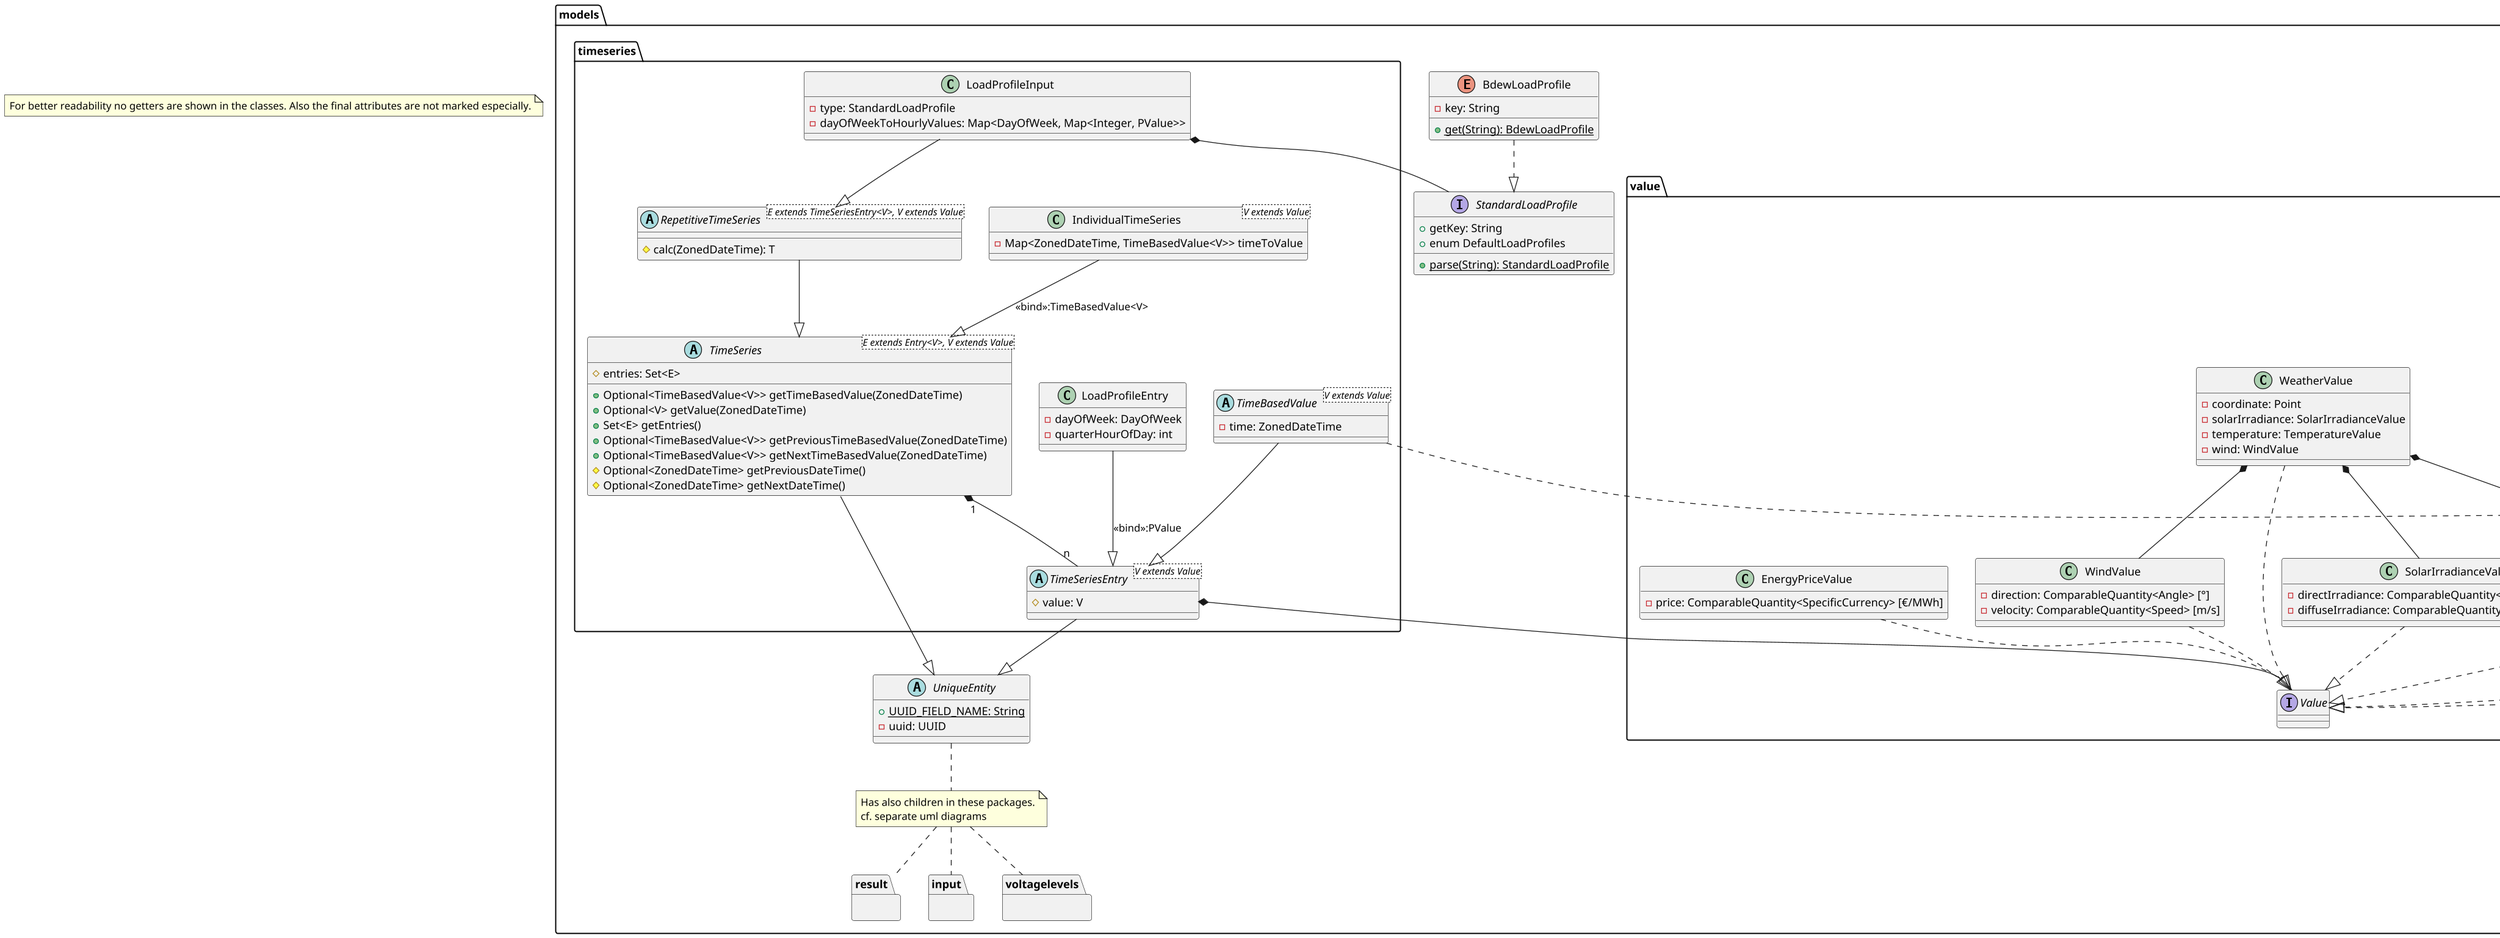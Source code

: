 @startuml
scale 2048 width
scale 1538 height

note "For better readability no getters are shown in the classes. Also the final attributes are not marked especially." as generalNote

interface Comparable<T>

package models {

    abstract class UniqueEntity {
        + {static} UUID_FIELD_NAME: String
        - uuid: UUID
    }

    package result {}
    package input {}
    package voltagelevels {}
    note "Has also children in these packages.\ncf. separate uml diagrams" as childNote
    UniqueEntity .. childNote
    childNote .. result
    childNote .. input
    childNote .. voltagelevels

    interface StandardLoadProfile {
        + getKey: String
        + enum DefaultLoadProfiles
        + {static} parse(String): StandardLoadProfile
    }

    enum BdewLoadProfile {
        - key: String
        + {static} get(String): BdewLoadProfile
    }
    BdewLoadProfile ..|> StandardLoadProfile

    package value {
        interface Value

        class EnergyPriceValue {
            - price: ComparableQuantity<SpecificCurrency> [€/MWh]
        }
        EnergyPriceValue ..|> Value

        class HeatDemandValue {
            - heatDemand : ComparableQuantity<Power> [kW]
        }
        HeatDemandValue ..|> Value

        class PValue {
            - p: ComparableQuantity<Power> [kW]
        }
        PValue ..|> Value

        class HeatAndPValue {
            - heatDemand: ComparableQuantity<Power> [kW]
        }
        HeatAndPValue --|> PValue

        class SValue {
            - q: ComparableQuantity<Power> [kVAr]
        }
        SValue --|> PValue

        class HeatAndSValue {
            - heatDemand: ComparableQuantity<Power> [kW]
        }
        HeatAndSValue --|> SValue

        class SolarIrradianceValue {
            - directIrradiance: ComparableQuantity<Irradiance> [W/m²]
            - diffuseIrradiance: ComparableQuantity<Irradiance> [W/m²]
        }
        SolarIrradianceValue ..|> Value

        class TemperatureValue {
          - temperature: ComparableQuantity<Temperature> [°C]
        }
        TemperatureValue ..|> Value

        class WindValue {
          - direction: ComparableQuantity<Angle> [°]
          - velocity: ComparableQuantity<Speed> [m/s]
        }
        WindValue ..|> Value

        class WeatherValue {
          - coordinate: Point
          - solarIrradiance: SolarIrradianceValue
          - temperature: TemperatureValue
          - wind: WindValue
        }
        WeatherValue ..|> Value
        WeatherValue *-- SolarIrradianceValue
        WeatherValue *-- TemperatureValue
        WeatherValue *-- WindValue
    }

    package timeseries {
        abstract class TimeSeries<E extends Entry<V>, V extends Value> {
            # entries: Set<E>
            + Optional<TimeBasedValue<V>> getTimeBasedValue(ZonedDateTime)
            + Optional<V> getValue(ZonedDateTime)
            + Set<E> getEntries()
            + Optional<TimeBasedValue<V>> getPreviousTimeBasedValue(ZonedDateTime)
            + Optional<TimeBasedValue<V>> getNextTimeBasedValue(ZonedDateTime)
            # Optional<ZonedDateTime> getPreviousDateTime()
            # Optional<ZonedDateTime> getNextDateTime()
        }
        TimeSeries --|> UniqueEntity
        TimeSeries "1" *-- "n" TimeSeriesEntry

        class IndividualTimeSeries<V extends Value> {
            - Map<ZonedDateTime, TimeBasedValue<V>> timeToValue
        }
        IndividualTimeSeries --|> TimeSeries: <<bind>>:TimeBasedValue<V>

        abstract class RepetitiveTimeSeries<E extends TimeSeriesEntry<V>, V extends Value> {
            # calc(ZonedDateTime): T
        }
        RepetitiveTimeSeries --|> TimeSeries

        class LoadProfileInput {
            - type: StandardLoadProfile
            - dayOfWeekToHourlyValues: Map<DayOfWeek, Map<Integer, PValue>>
        }
        LoadProfileInput --|> RepetitiveTimeSeries
        LoadProfileInput *-- StandardLoadProfile

        abstract class TimeSeriesEntry <V extends Value> {
            # value: V
        }
        TimeSeriesEntry --|> UniqueEntity
        TimeSeriesEntry *-- Value

        abstract class TimeBasedValue<V extends Value>{
            - time: ZonedDateTime
        }
        TimeBasedValue --|> TimeSeriesEntry
        TimeBasedValue ..|> Comparable: <<bind>>:<TimeBasedValue>

        class LoadProfileEntry {
            - dayOfWeek: DayOfWeek
            - quarterHourOfDay: int
        }
        LoadProfileEntry --|> TimeSeriesEntry: <<bind>>:PValue
    }
}

@enduml